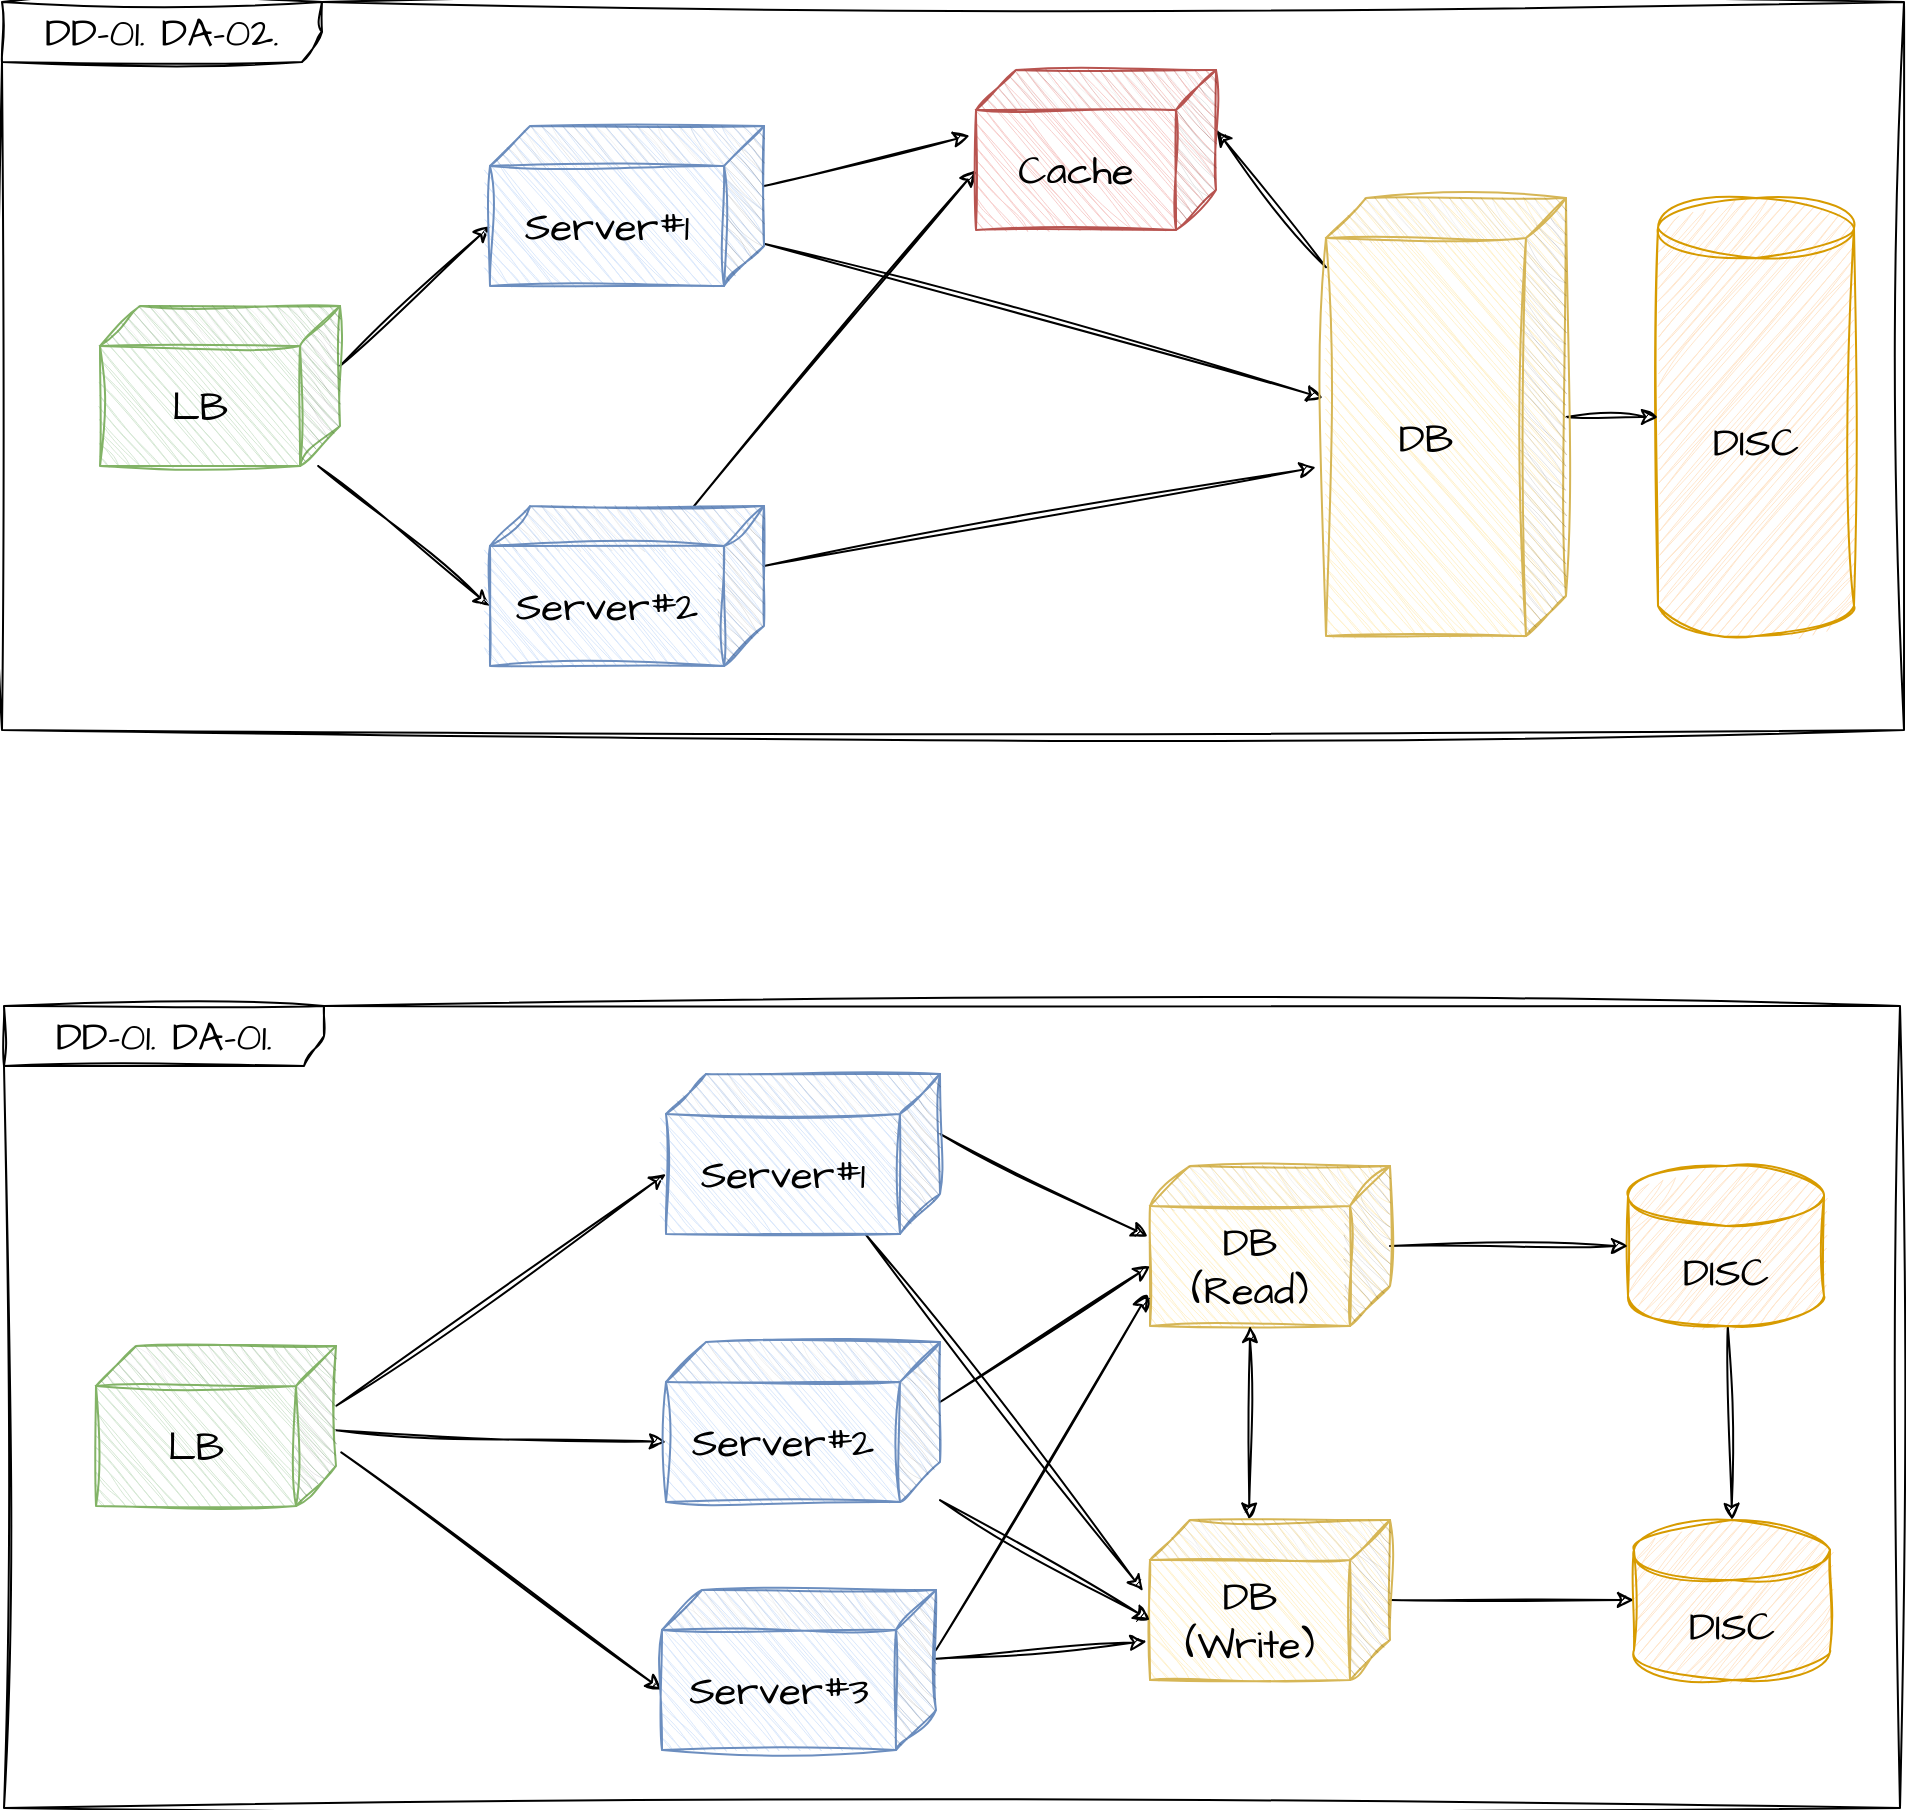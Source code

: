 <mxfile version="21.6.9" type="github">
  <diagram name="페이지-1" id="A2KRJ-f7Ld2Iz_J0JOpA">
    <mxGraphModel dx="2133" dy="378" grid="0" gridSize="10" guides="1" tooltips="1" connect="1" arrows="1" fold="1" page="0" pageScale="1" pageWidth="827" pageHeight="1169" math="0" shadow="0">
      <root>
        <mxCell id="0" />
        <mxCell id="1" parent="0" />
        <mxCell id="L_3aedwOJ8WPex4_25AN-1" value="DD-01. DA-01." style="shape=umlFrame;whiteSpace=wrap;html=1;pointerEvents=0;recursiveResize=0;container=0;collapsible=0;width=160;sketch=1;hachureGap=4;jiggle=2;curveFitting=1;fontFamily=Architects Daughter;fontSource=https%3A%2F%2Ffonts.googleapis.com%2Fcss%3Ffamily%3DArchitects%2BDaughter;fontSize=20;movable=1;resizable=1;rotatable=1;deletable=1;editable=1;locked=0;connectable=1;" vertex="1" parent="1">
          <mxGeometry x="56" y="1330" width="948" height="401" as="geometry" />
        </mxCell>
        <mxCell id="L_3aedwOJ8WPex4_25AN-17" style="edgeStyle=none;shape=connector;rounded=0;sketch=1;hachureGap=4;jiggle=2;curveFitting=1;orthogonalLoop=1;jettySize=auto;html=1;entryX=0.5;entryY=0;entryDx=0;entryDy=0;entryPerimeter=0;labelBackgroundColor=default;strokeColor=default;fontFamily=Architects Daughter;fontSource=https%3A%2F%2Ffonts.googleapis.com%2Fcss%3Ffamily%3DArchitects%2BDaughter;fontSize=16;fontColor=default;endArrow=classic;" edge="1" parent="1" source="L_3aedwOJ8WPex4_25AN-2" target="L_3aedwOJ8WPex4_25AN-13">
          <mxGeometry relative="1" as="geometry" />
        </mxCell>
        <mxCell id="L_3aedwOJ8WPex4_25AN-2" value="DISC" style="shape=cylinder3;whiteSpace=wrap;html=1;boundedLbl=1;backgroundOutline=1;size=15;sketch=1;hachureGap=4;jiggle=2;curveFitting=1;fontFamily=Architects Daughter;fontSource=https%3A%2F%2Ffonts.googleapis.com%2Fcss%3Ffamily%3DArchitects%2BDaughter;fontSize=20;fillColor=#ffe6cc;strokeColor=#d79b00;" vertex="1" parent="1">
          <mxGeometry x="868" y="1410" width="98" height="80" as="geometry" />
        </mxCell>
        <mxCell id="L_3aedwOJ8WPex4_25AN-10" style="rounded=0;sketch=1;hachureGap=4;jiggle=2;curveFitting=1;orthogonalLoop=1;jettySize=auto;html=1;exitX=0;exitY=0;exitDx=0;exitDy=30;exitPerimeter=0;entryX=0;entryY=0;entryDx=137;entryDy=50;entryPerimeter=0;fontFamily=Architects Daughter;fontSource=https%3A%2F%2Ffonts.googleapis.com%2Fcss%3Ffamily%3DArchitects%2BDaughter;fontSize=16;" edge="1" parent="1" source="L_3aedwOJ8WPex4_25AN-4" target="L_3aedwOJ8WPex4_25AN-5">
          <mxGeometry relative="1" as="geometry" />
        </mxCell>
        <mxCell id="L_3aedwOJ8WPex4_25AN-24" style="edgeStyle=none;shape=connector;rounded=0;sketch=1;hachureGap=4;jiggle=2;curveFitting=1;orthogonalLoop=1;jettySize=auto;html=1;entryX=0;entryY=0;entryDx=137;entryDy=50;entryPerimeter=0;labelBackgroundColor=default;strokeColor=default;fontFamily=Architects Daughter;fontSource=https%3A%2F%2Ffonts.googleapis.com%2Fcss%3Ffamily%3DArchitects%2BDaughter;fontSize=16;fontColor=default;endArrow=classic;" edge="1" parent="1" source="L_3aedwOJ8WPex4_25AN-4" target="L_3aedwOJ8WPex4_25AN-11">
          <mxGeometry relative="1" as="geometry" />
        </mxCell>
        <mxCell id="L_3aedwOJ8WPex4_25AN-25" style="edgeStyle=none;shape=connector;rounded=0;sketch=1;hachureGap=4;jiggle=2;curveFitting=1;orthogonalLoop=1;jettySize=auto;html=1;entryX=0;entryY=0;entryDx=137;entryDy=50;entryPerimeter=0;labelBackgroundColor=default;strokeColor=default;fontFamily=Architects Daughter;fontSource=https%3A%2F%2Ffonts.googleapis.com%2Fcss%3Ffamily%3DArchitects%2BDaughter;fontSize=16;fontColor=default;endArrow=classic;exitX=-0.022;exitY=0.665;exitDx=0;exitDy=0;exitPerimeter=0;" edge="1" parent="1" source="L_3aedwOJ8WPex4_25AN-4" target="L_3aedwOJ8WPex4_25AN-12">
          <mxGeometry relative="1" as="geometry" />
        </mxCell>
        <mxCell id="L_3aedwOJ8WPex4_25AN-4" value="LB" style="shape=cube;whiteSpace=wrap;html=1;boundedLbl=1;backgroundOutline=1;darkOpacity=0.05;darkOpacity2=0.1;sketch=1;hachureGap=4;jiggle=2;curveFitting=1;fontFamily=Architects Daughter;fontSource=https%3A%2F%2Ffonts.googleapis.com%2Fcss%3Ffamily%3DArchitects%2BDaughter;fontSize=20;direction=east;flipH=1;fillColor=#d5e8d4;strokeColor=#82b366;" vertex="1" parent="1">
          <mxGeometry x="102" y="1500" width="120" height="80" as="geometry" />
        </mxCell>
        <mxCell id="L_3aedwOJ8WPex4_25AN-15" style="edgeStyle=none;shape=connector;rounded=0;sketch=1;hachureGap=4;jiggle=2;curveFitting=1;orthogonalLoop=1;jettySize=auto;html=1;entryX=1.009;entryY=0.44;entryDx=0;entryDy=0;entryPerimeter=0;labelBackgroundColor=default;strokeColor=default;fontFamily=Architects Daughter;fontSource=https%3A%2F%2Ffonts.googleapis.com%2Fcss%3Ffamily%3DArchitects%2BDaughter;fontSize=16;fontColor=default;endArrow=classic;exitX=0;exitY=0;exitDx=0;exitDy=30;exitPerimeter=0;" edge="1" parent="1" source="L_3aedwOJ8WPex4_25AN-5" target="L_3aedwOJ8WPex4_25AN-8">
          <mxGeometry relative="1" as="geometry" />
        </mxCell>
        <mxCell id="L_3aedwOJ8WPex4_25AN-46" style="edgeStyle=none;shape=connector;rounded=0;sketch=1;hachureGap=4;jiggle=2;curveFitting=1;orthogonalLoop=1;jettySize=auto;html=1;entryX=1.029;entryY=0.444;entryDx=0;entryDy=0;entryPerimeter=0;labelBackgroundColor=default;strokeColor=default;fontFamily=Architects Daughter;fontSource=https%3A%2F%2Ffonts.googleapis.com%2Fcss%3Ffamily%3DArchitects%2BDaughter;fontSize=16;fontColor=default;endArrow=classic;" edge="1" parent="1" source="L_3aedwOJ8WPex4_25AN-5" target="L_3aedwOJ8WPex4_25AN-9">
          <mxGeometry relative="1" as="geometry" />
        </mxCell>
        <mxCell id="L_3aedwOJ8WPex4_25AN-5" value="Server#1" style="shape=cube;whiteSpace=wrap;html=1;boundedLbl=1;backgroundOutline=1;darkOpacity=0.05;darkOpacity2=0.1;sketch=1;hachureGap=4;jiggle=2;curveFitting=1;fontFamily=Architects Daughter;fontSource=https%3A%2F%2Ffonts.googleapis.com%2Fcss%3Ffamily%3DArchitects%2BDaughter;fontSize=20;direction=east;flipH=1;fillColor=#dae8fc;strokeColor=#6c8ebf;" vertex="1" parent="1">
          <mxGeometry x="387" y="1364" width="137" height="80" as="geometry" />
        </mxCell>
        <mxCell id="L_3aedwOJ8WPex4_25AN-16" style="edgeStyle=none;shape=connector;rounded=0;sketch=1;hachureGap=4;jiggle=2;curveFitting=1;orthogonalLoop=1;jettySize=auto;html=1;entryX=0;entryY=0.5;entryDx=0;entryDy=0;entryPerimeter=0;labelBackgroundColor=default;strokeColor=default;fontFamily=Architects Daughter;fontSource=https%3A%2F%2Ffonts.googleapis.com%2Fcss%3Ffamily%3DArchitects%2BDaughter;fontSize=16;fontColor=default;endArrow=classic;" edge="1" parent="1" source="L_3aedwOJ8WPex4_25AN-8" target="L_3aedwOJ8WPex4_25AN-2">
          <mxGeometry relative="1" as="geometry" />
        </mxCell>
        <mxCell id="L_3aedwOJ8WPex4_25AN-8" value="DB&lt;br&gt;(Read)" style="shape=cube;whiteSpace=wrap;html=1;boundedLbl=1;backgroundOutline=1;darkOpacity=0.05;darkOpacity2=0.1;sketch=1;hachureGap=4;jiggle=2;curveFitting=1;fontFamily=Architects Daughter;fontSource=https%3A%2F%2Ffonts.googleapis.com%2Fcss%3Ffamily%3DArchitects%2BDaughter;fontSize=20;direction=east;flipH=1;fillColor=#fff2cc;strokeColor=#d6b656;" vertex="1" parent="1">
          <mxGeometry x="629" y="1410" width="120" height="80" as="geometry" />
        </mxCell>
        <mxCell id="L_3aedwOJ8WPex4_25AN-19" style="edgeStyle=none;shape=connector;rounded=0;sketch=1;hachureGap=4;jiggle=2;curveFitting=1;orthogonalLoop=1;jettySize=auto;html=1;entryX=0;entryY=0.5;entryDx=0;entryDy=0;entryPerimeter=0;labelBackgroundColor=default;strokeColor=default;fontFamily=Architects Daughter;fontSource=https%3A%2F%2Ffonts.googleapis.com%2Fcss%3Ffamily%3DArchitects%2BDaughter;fontSize=16;fontColor=default;endArrow=classic;" edge="1" parent="1" source="L_3aedwOJ8WPex4_25AN-9" target="L_3aedwOJ8WPex4_25AN-13">
          <mxGeometry relative="1" as="geometry" />
        </mxCell>
        <mxCell id="L_3aedwOJ8WPex4_25AN-23" style="edgeStyle=none;shape=connector;rounded=0;sketch=1;hachureGap=4;jiggle=2;curveFitting=1;orthogonalLoop=1;jettySize=auto;html=1;entryX=0;entryY=0;entryDx=70;entryDy=80;entryPerimeter=0;labelBackgroundColor=default;strokeColor=default;fontFamily=Architects Daughter;fontSource=https%3A%2F%2Ffonts.googleapis.com%2Fcss%3Ffamily%3DArchitects%2BDaughter;fontSize=16;fontColor=default;endArrow=classic;exitX=0.587;exitY=-0.002;exitDx=0;exitDy=0;exitPerimeter=0;startArrow=classic;startFill=1;" edge="1" parent="1" source="L_3aedwOJ8WPex4_25AN-9" target="L_3aedwOJ8WPex4_25AN-8">
          <mxGeometry relative="1" as="geometry" />
        </mxCell>
        <mxCell id="L_3aedwOJ8WPex4_25AN-9" value="DB&lt;br&gt;(Write)" style="shape=cube;whiteSpace=wrap;html=1;boundedLbl=1;backgroundOutline=1;darkOpacity=0.05;darkOpacity2=0.1;sketch=1;hachureGap=4;jiggle=2;curveFitting=1;fontFamily=Architects Daughter;fontSource=https%3A%2F%2Ffonts.googleapis.com%2Fcss%3Ffamily%3DArchitects%2BDaughter;fontSize=20;direction=east;flipH=1;fillColor=#fff2cc;strokeColor=#d6b656;" vertex="1" parent="1">
          <mxGeometry x="629" y="1587" width="120" height="80" as="geometry" />
        </mxCell>
        <mxCell id="L_3aedwOJ8WPex4_25AN-20" style="edgeStyle=none;shape=connector;rounded=0;sketch=1;hachureGap=4;jiggle=2;curveFitting=1;orthogonalLoop=1;jettySize=auto;html=1;entryX=0;entryY=0;entryDx=120;entryDy=50;entryPerimeter=0;labelBackgroundColor=default;strokeColor=default;fontFamily=Architects Daughter;fontSource=https%3A%2F%2Ffonts.googleapis.com%2Fcss%3Ffamily%3DArchitects%2BDaughter;fontSize=16;fontColor=default;endArrow=classic;exitX=0;exitY=0;exitDx=0;exitDy=30;exitPerimeter=0;" edge="1" parent="1" source="L_3aedwOJ8WPex4_25AN-11" target="L_3aedwOJ8WPex4_25AN-8">
          <mxGeometry relative="1" as="geometry" />
        </mxCell>
        <mxCell id="L_3aedwOJ8WPex4_25AN-47" style="edgeStyle=none;shape=connector;rounded=0;sketch=1;hachureGap=4;jiggle=2;curveFitting=1;orthogonalLoop=1;jettySize=auto;html=1;entryX=0;entryY=0;entryDx=120.0;entryDy=50;entryPerimeter=0;labelBackgroundColor=default;strokeColor=default;fontFamily=Architects Daughter;fontSource=https%3A%2F%2Ffonts.googleapis.com%2Fcss%3Ffamily%3DArchitects%2BDaughter;fontSize=16;fontColor=default;endArrow=classic;" edge="1" parent="1" source="L_3aedwOJ8WPex4_25AN-11" target="L_3aedwOJ8WPex4_25AN-9">
          <mxGeometry relative="1" as="geometry" />
        </mxCell>
        <mxCell id="L_3aedwOJ8WPex4_25AN-11" value="Server#2" style="shape=cube;whiteSpace=wrap;html=1;boundedLbl=1;backgroundOutline=1;darkOpacity=0.05;darkOpacity2=0.1;sketch=1;hachureGap=4;jiggle=2;curveFitting=1;fontFamily=Architects Daughter;fontSource=https%3A%2F%2Ffonts.googleapis.com%2Fcss%3Ffamily%3DArchitects%2BDaughter;fontSize=20;direction=east;flipH=1;fillColor=#dae8fc;strokeColor=#6c8ebf;" vertex="1" parent="1">
          <mxGeometry x="387" y="1498" width="137" height="80" as="geometry" />
        </mxCell>
        <mxCell id="L_3aedwOJ8WPex4_25AN-21" style="edgeStyle=none;shape=connector;rounded=0;sketch=1;hachureGap=4;jiggle=2;curveFitting=1;orthogonalLoop=1;jettySize=auto;html=1;labelBackgroundColor=default;strokeColor=default;fontFamily=Architects Daughter;fontSource=https%3A%2F%2Ffonts.googleapis.com%2Fcss%3Ffamily%3DArchitects%2BDaughter;fontSize=16;fontColor=default;endArrow=classic;exitX=0;exitY=0;exitDx=0;exitDy=30;exitPerimeter=0;" edge="1" parent="1" source="L_3aedwOJ8WPex4_25AN-12">
          <mxGeometry relative="1" as="geometry">
            <mxPoint x="628" y="1474" as="targetPoint" />
            <mxPoint x="483" y="1671" as="sourcePoint" />
          </mxGeometry>
        </mxCell>
        <mxCell id="L_3aedwOJ8WPex4_25AN-48" style="edgeStyle=none;shape=connector;rounded=0;sketch=1;hachureGap=4;jiggle=2;curveFitting=1;orthogonalLoop=1;jettySize=auto;html=1;entryX=1.014;entryY=0.759;entryDx=0;entryDy=0;entryPerimeter=0;labelBackgroundColor=default;strokeColor=default;fontFamily=Architects Daughter;fontSource=https%3A%2F%2Ffonts.googleapis.com%2Fcss%3Ffamily%3DArchitects%2BDaughter;fontSize=16;fontColor=default;endArrow=classic;" edge="1" parent="1" source="L_3aedwOJ8WPex4_25AN-12" target="L_3aedwOJ8WPex4_25AN-9">
          <mxGeometry relative="1" as="geometry" />
        </mxCell>
        <mxCell id="L_3aedwOJ8WPex4_25AN-12" value="Server#3" style="shape=cube;whiteSpace=wrap;html=1;boundedLbl=1;backgroundOutline=1;darkOpacity=0.05;darkOpacity2=0.1;sketch=1;hachureGap=4;jiggle=2;curveFitting=1;fontFamily=Architects Daughter;fontSource=https%3A%2F%2Ffonts.googleapis.com%2Fcss%3Ffamily%3DArchitects%2BDaughter;fontSize=20;direction=east;flipH=1;fillColor=#dae8fc;strokeColor=#6c8ebf;" vertex="1" parent="1">
          <mxGeometry x="385" y="1622" width="137" height="80" as="geometry" />
        </mxCell>
        <mxCell id="L_3aedwOJ8WPex4_25AN-13" value="DISC" style="shape=cylinder3;whiteSpace=wrap;html=1;boundedLbl=1;backgroundOutline=1;size=15;sketch=1;hachureGap=4;jiggle=2;curveFitting=1;fontFamily=Architects Daughter;fontSource=https%3A%2F%2Ffonts.googleapis.com%2Fcss%3Ffamily%3DArchitects%2BDaughter;fontSize=20;fillColor=#ffe6cc;strokeColor=#d79b00;" vertex="1" parent="1">
          <mxGeometry x="871" y="1587" width="98" height="80" as="geometry" />
        </mxCell>
        <mxCell id="L_3aedwOJ8WPex4_25AN-27" value="DD-01. DA-02." style="shape=umlFrame;whiteSpace=wrap;html=1;pointerEvents=0;recursiveResize=0;container=0;collapsible=0;width=160;sketch=1;hachureGap=4;jiggle=2;curveFitting=1;fontFamily=Architects Daughter;fontSource=https%3A%2F%2Ffonts.googleapis.com%2Fcss%3Ffamily%3DArchitects%2BDaughter;fontSize=20;movable=1;resizable=1;rotatable=1;deletable=1;editable=1;locked=0;connectable=1;" vertex="1" parent="1">
          <mxGeometry x="55" y="828" width="951" height="364" as="geometry" />
        </mxCell>
        <mxCell id="L_3aedwOJ8WPex4_25AN-29" value="DISC" style="shape=cylinder3;whiteSpace=wrap;html=1;boundedLbl=1;backgroundOutline=1;size=15;sketch=1;hachureGap=4;jiggle=2;curveFitting=1;fontFamily=Architects Daughter;fontSource=https%3A%2F%2Ffonts.googleapis.com%2Fcss%3Ffamily%3DArchitects%2BDaughter;fontSize=20;fillColor=#ffe6cc;strokeColor=#d79b00;" vertex="1" parent="1">
          <mxGeometry x="883" y="926" width="98" height="219" as="geometry" />
        </mxCell>
        <mxCell id="L_3aedwOJ8WPex4_25AN-30" style="rounded=0;sketch=1;hachureGap=4;jiggle=2;curveFitting=1;orthogonalLoop=1;jettySize=auto;html=1;exitX=0;exitY=0;exitDx=0;exitDy=30;exitPerimeter=0;entryX=0;entryY=0;entryDx=137;entryDy=50;entryPerimeter=0;fontFamily=Architects Daughter;fontSource=https%3A%2F%2Ffonts.googleapis.com%2Fcss%3Ffamily%3DArchitects%2BDaughter;fontSize=16;" edge="1" source="L_3aedwOJ8WPex4_25AN-33" target="L_3aedwOJ8WPex4_25AN-35" parent="1">
          <mxGeometry relative="1" as="geometry" />
        </mxCell>
        <mxCell id="L_3aedwOJ8WPex4_25AN-31" style="edgeStyle=none;shape=connector;rounded=0;sketch=1;hachureGap=4;jiggle=2;curveFitting=1;orthogonalLoop=1;jettySize=auto;html=1;entryX=0;entryY=0;entryDx=137;entryDy=50;entryPerimeter=0;labelBackgroundColor=default;strokeColor=default;fontFamily=Architects Daughter;fontSource=https%3A%2F%2Ffonts.googleapis.com%2Fcss%3Ffamily%3DArchitects%2BDaughter;fontSize=16;fontColor=default;endArrow=classic;" edge="1" source="L_3aedwOJ8WPex4_25AN-33" target="L_3aedwOJ8WPex4_25AN-42" parent="1">
          <mxGeometry relative="1" as="geometry" />
        </mxCell>
        <mxCell id="L_3aedwOJ8WPex4_25AN-33" value="LB" style="shape=cube;whiteSpace=wrap;html=1;boundedLbl=1;backgroundOutline=1;darkOpacity=0.05;darkOpacity2=0.1;sketch=1;hachureGap=4;jiggle=2;curveFitting=1;fontFamily=Architects Daughter;fontSource=https%3A%2F%2Ffonts.googleapis.com%2Fcss%3Ffamily%3DArchitects%2BDaughter;fontSize=20;direction=east;flipH=1;fillColor=#d5e8d4;strokeColor=#82b366;" vertex="1" parent="1">
          <mxGeometry x="104" y="980" width="120" height="80" as="geometry" />
        </mxCell>
        <mxCell id="L_3aedwOJ8WPex4_25AN-34" style="edgeStyle=none;shape=connector;rounded=0;sketch=1;hachureGap=4;jiggle=2;curveFitting=1;orthogonalLoop=1;jettySize=auto;html=1;entryX=1.026;entryY=0.41;entryDx=0;entryDy=0;entryPerimeter=0;labelBackgroundColor=default;strokeColor=default;fontFamily=Architects Daughter;fontSource=https%3A%2F%2Ffonts.googleapis.com%2Fcss%3Ffamily%3DArchitects%2BDaughter;fontSize=16;fontColor=default;endArrow=classic;exitX=0;exitY=0;exitDx=0;exitDy=30;exitPerimeter=0;" edge="1" source="L_3aedwOJ8WPex4_25AN-35" target="L_3aedwOJ8WPex4_25AN-49" parent="1">
          <mxGeometry relative="1" as="geometry" />
        </mxCell>
        <mxCell id="L_3aedwOJ8WPex4_25AN-50" style="edgeStyle=none;shape=connector;rounded=0;sketch=1;hachureGap=4;jiggle=2;curveFitting=1;orthogonalLoop=1;jettySize=auto;html=1;entryX=1.013;entryY=0.456;entryDx=0;entryDy=0;entryPerimeter=0;labelBackgroundColor=default;strokeColor=default;fontFamily=Architects Daughter;fontSource=https%3A%2F%2Ffonts.googleapis.com%2Fcss%3Ffamily%3DArchitects%2BDaughter;fontSize=16;fontColor=default;endArrow=classic;" edge="1" parent="1" source="L_3aedwOJ8WPex4_25AN-35" target="L_3aedwOJ8WPex4_25AN-37">
          <mxGeometry relative="1" as="geometry" />
        </mxCell>
        <mxCell id="L_3aedwOJ8WPex4_25AN-35" value="Server#1" style="shape=cube;whiteSpace=wrap;html=1;boundedLbl=1;backgroundOutline=1;darkOpacity=0.05;darkOpacity2=0.1;sketch=1;hachureGap=4;jiggle=2;curveFitting=1;fontFamily=Architects Daughter;fontSource=https%3A%2F%2Ffonts.googleapis.com%2Fcss%3Ffamily%3DArchitects%2BDaughter;fontSize=20;direction=east;flipH=1;fillColor=#dae8fc;strokeColor=#6c8ebf;" vertex="1" parent="1">
          <mxGeometry x="299" y="890" width="137" height="80" as="geometry" />
        </mxCell>
        <mxCell id="L_3aedwOJ8WPex4_25AN-36" style="edgeStyle=none;shape=connector;rounded=0;sketch=1;hachureGap=4;jiggle=2;curveFitting=1;orthogonalLoop=1;jettySize=auto;html=1;entryX=0;entryY=0.5;entryDx=0;entryDy=0;entryPerimeter=0;labelBackgroundColor=default;strokeColor=default;fontFamily=Architects Daughter;fontSource=https%3A%2F%2Ffonts.googleapis.com%2Fcss%3Ffamily%3DArchitects%2BDaughter;fontSize=16;fontColor=default;endArrow=classic;" edge="1" source="L_3aedwOJ8WPex4_25AN-37" target="L_3aedwOJ8WPex4_25AN-29" parent="1">
          <mxGeometry relative="1" as="geometry" />
        </mxCell>
        <mxCell id="L_3aedwOJ8WPex4_25AN-53" style="edgeStyle=none;shape=connector;rounded=0;sketch=1;hachureGap=4;jiggle=2;curveFitting=1;orthogonalLoop=1;jettySize=auto;html=1;entryX=0;entryY=0;entryDx=0;entryDy=30;entryPerimeter=0;labelBackgroundColor=default;strokeColor=default;fontFamily=Architects Daughter;fontSource=https%3A%2F%2Ffonts.googleapis.com%2Fcss%3Ffamily%3DArchitects%2BDaughter;fontSize=16;fontColor=default;endArrow=classic;" edge="1" parent="1" source="L_3aedwOJ8WPex4_25AN-37" target="L_3aedwOJ8WPex4_25AN-49">
          <mxGeometry relative="1" as="geometry" />
        </mxCell>
        <mxCell id="L_3aedwOJ8WPex4_25AN-37" value="DB" style="shape=cube;whiteSpace=wrap;html=1;boundedLbl=1;backgroundOutline=1;darkOpacity=0.05;darkOpacity2=0.1;sketch=1;hachureGap=4;jiggle=2;curveFitting=1;fontFamily=Architects Daughter;fontSource=https%3A%2F%2Ffonts.googleapis.com%2Fcss%3Ffamily%3DArchitects%2BDaughter;fontSize=20;direction=east;flipH=1;fillColor=#fff2cc;strokeColor=#d6b656;" vertex="1" parent="1">
          <mxGeometry x="717" y="926" width="120" height="219" as="geometry" />
        </mxCell>
        <mxCell id="L_3aedwOJ8WPex4_25AN-41" style="edgeStyle=none;shape=connector;rounded=0;sketch=1;hachureGap=4;jiggle=2;curveFitting=1;orthogonalLoop=1;jettySize=auto;html=1;entryX=1.042;entryY=0.615;entryDx=0;entryDy=0;entryPerimeter=0;labelBackgroundColor=default;strokeColor=default;fontFamily=Architects Daughter;fontSource=https%3A%2F%2Ffonts.googleapis.com%2Fcss%3Ffamily%3DArchitects%2BDaughter;fontSize=16;fontColor=default;endArrow=classic;exitX=0;exitY=0;exitDx=0;exitDy=30;exitPerimeter=0;" edge="1" source="L_3aedwOJ8WPex4_25AN-42" target="L_3aedwOJ8WPex4_25AN-37" parent="1">
          <mxGeometry relative="1" as="geometry" />
        </mxCell>
        <mxCell id="L_3aedwOJ8WPex4_25AN-51" style="edgeStyle=none;shape=connector;rounded=0;sketch=1;hachureGap=4;jiggle=2;curveFitting=1;orthogonalLoop=1;jettySize=auto;html=1;entryX=0;entryY=0;entryDx=120.0;entryDy=50;entryPerimeter=0;labelBackgroundColor=default;strokeColor=default;fontFamily=Architects Daughter;fontSource=https%3A%2F%2Ffonts.googleapis.com%2Fcss%3Ffamily%3DArchitects%2BDaughter;fontSize=16;fontColor=default;endArrow=classic;" edge="1" parent="1" source="L_3aedwOJ8WPex4_25AN-42" target="L_3aedwOJ8WPex4_25AN-49">
          <mxGeometry relative="1" as="geometry" />
        </mxCell>
        <mxCell id="L_3aedwOJ8WPex4_25AN-42" value="Server#2" style="shape=cube;whiteSpace=wrap;html=1;boundedLbl=1;backgroundOutline=1;darkOpacity=0.05;darkOpacity2=0.1;sketch=1;hachureGap=4;jiggle=2;curveFitting=1;fontFamily=Architects Daughter;fontSource=https%3A%2F%2Ffonts.googleapis.com%2Fcss%3Ffamily%3DArchitects%2BDaughter;fontSize=20;direction=east;flipH=1;fillColor=#dae8fc;strokeColor=#6c8ebf;" vertex="1" parent="1">
          <mxGeometry x="299" y="1080" width="137" height="80" as="geometry" />
        </mxCell>
        <mxCell id="L_3aedwOJ8WPex4_25AN-49" value="Cache" style="shape=cube;whiteSpace=wrap;html=1;boundedLbl=1;backgroundOutline=1;darkOpacity=0.05;darkOpacity2=0.1;sketch=1;hachureGap=4;jiggle=2;curveFitting=1;fontFamily=Architects Daughter;fontSource=https%3A%2F%2Ffonts.googleapis.com%2Fcss%3Ffamily%3DArchitects%2BDaughter;fontSize=20;direction=east;flipH=1;fillColor=#f8cecc;strokeColor=#b85450;" vertex="1" parent="1">
          <mxGeometry x="542" y="862" width="120" height="80" as="geometry" />
        </mxCell>
      </root>
    </mxGraphModel>
  </diagram>
</mxfile>
